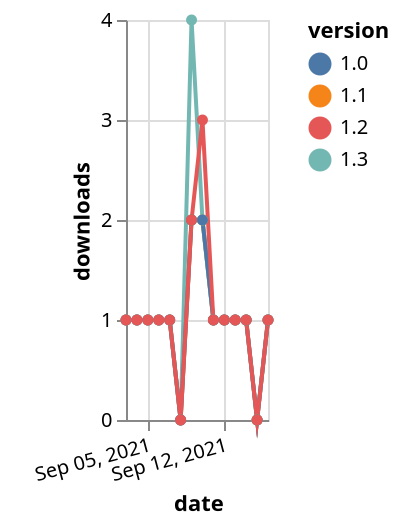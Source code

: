 {"$schema": "https://vega.github.io/schema/vega-lite/v5.json", "description": "A simple bar chart with embedded data.", "data": {"values": [{"date": "2021-09-03", "total": 185, "delta": 1, "version": "1.1"}, {"date": "2021-09-04", "total": 186, "delta": 1, "version": "1.1"}, {"date": "2021-09-05", "total": 187, "delta": 1, "version": "1.1"}, {"date": "2021-09-06", "total": 188, "delta": 1, "version": "1.1"}, {"date": "2021-09-07", "total": 189, "delta": 1, "version": "1.1"}, {"date": "2021-09-08", "total": 189, "delta": 0, "version": "1.1"}, {"date": "2021-09-09", "total": 191, "delta": 2, "version": "1.1"}, {"date": "2021-09-10", "total": 193, "delta": 2, "version": "1.1"}, {"date": "2021-09-11", "total": 194, "delta": 1, "version": "1.1"}, {"date": "2021-09-12", "total": 195, "delta": 1, "version": "1.1"}, {"date": "2021-09-13", "total": 196, "delta": 1, "version": "1.1"}, {"date": "2021-09-14", "total": 197, "delta": 1, "version": "1.1"}, {"date": "2021-09-15", "total": 197, "delta": 0, "version": "1.1"}, {"date": "2021-09-16", "total": 198, "delta": 1, "version": "1.1"}, {"date": "2021-09-03", "total": 142, "delta": 1, "version": "1.3"}, {"date": "2021-09-04", "total": 143, "delta": 1, "version": "1.3"}, {"date": "2021-09-05", "total": 144, "delta": 1, "version": "1.3"}, {"date": "2021-09-06", "total": 145, "delta": 1, "version": "1.3"}, {"date": "2021-09-07", "total": 146, "delta": 1, "version": "1.3"}, {"date": "2021-09-08", "total": 146, "delta": 0, "version": "1.3"}, {"date": "2021-09-09", "total": 150, "delta": 4, "version": "1.3"}, {"date": "2021-09-10", "total": 152, "delta": 2, "version": "1.3"}, {"date": "2021-09-11", "total": 153, "delta": 1, "version": "1.3"}, {"date": "2021-09-12", "total": 154, "delta": 1, "version": "1.3"}, {"date": "2021-09-13", "total": 155, "delta": 1, "version": "1.3"}, {"date": "2021-09-14", "total": 156, "delta": 1, "version": "1.3"}, {"date": "2021-09-15", "total": 156, "delta": 0, "version": "1.3"}, {"date": "2021-09-16", "total": 157, "delta": 1, "version": "1.3"}, {"date": "2021-09-03", "total": 203, "delta": 1, "version": "1.0"}, {"date": "2021-09-04", "total": 204, "delta": 1, "version": "1.0"}, {"date": "2021-09-05", "total": 205, "delta": 1, "version": "1.0"}, {"date": "2021-09-06", "total": 206, "delta": 1, "version": "1.0"}, {"date": "2021-09-07", "total": 207, "delta": 1, "version": "1.0"}, {"date": "2021-09-08", "total": 207, "delta": 0, "version": "1.0"}, {"date": "2021-09-09", "total": 209, "delta": 2, "version": "1.0"}, {"date": "2021-09-10", "total": 211, "delta": 2, "version": "1.0"}, {"date": "2021-09-11", "total": 212, "delta": 1, "version": "1.0"}, {"date": "2021-09-12", "total": 213, "delta": 1, "version": "1.0"}, {"date": "2021-09-13", "total": 214, "delta": 1, "version": "1.0"}, {"date": "2021-09-14", "total": 215, "delta": 1, "version": "1.0"}, {"date": "2021-09-15", "total": 215, "delta": 0, "version": "1.0"}, {"date": "2021-09-16", "total": 216, "delta": 1, "version": "1.0"}, {"date": "2021-09-03", "total": 229, "delta": 1, "version": "1.2"}, {"date": "2021-09-04", "total": 230, "delta": 1, "version": "1.2"}, {"date": "2021-09-05", "total": 231, "delta": 1, "version": "1.2"}, {"date": "2021-09-06", "total": 232, "delta": 1, "version": "1.2"}, {"date": "2021-09-07", "total": 233, "delta": 1, "version": "1.2"}, {"date": "2021-09-08", "total": 233, "delta": 0, "version": "1.2"}, {"date": "2021-09-09", "total": 235, "delta": 2, "version": "1.2"}, {"date": "2021-09-10", "total": 238, "delta": 3, "version": "1.2"}, {"date": "2021-09-11", "total": 239, "delta": 1, "version": "1.2"}, {"date": "2021-09-12", "total": 240, "delta": 1, "version": "1.2"}, {"date": "2021-09-13", "total": 241, "delta": 1, "version": "1.2"}, {"date": "2021-09-14", "total": 242, "delta": 1, "version": "1.2"}, {"date": "2021-09-15", "total": 242, "delta": 0, "version": "1.2"}, {"date": "2021-09-16", "total": 243, "delta": 1, "version": "1.2"}]}, "width": "container", "mark": {"type": "line", "point": {"filled": true}}, "encoding": {"x": {"field": "date", "type": "temporal", "timeUnit": "yearmonthdate", "title": "date", "axis": {"labelAngle": -15}}, "y": {"field": "delta", "type": "quantitative", "title": "downloads"}, "color": {"field": "version", "type": "nominal"}, "tooltip": {"field": "delta"}}}